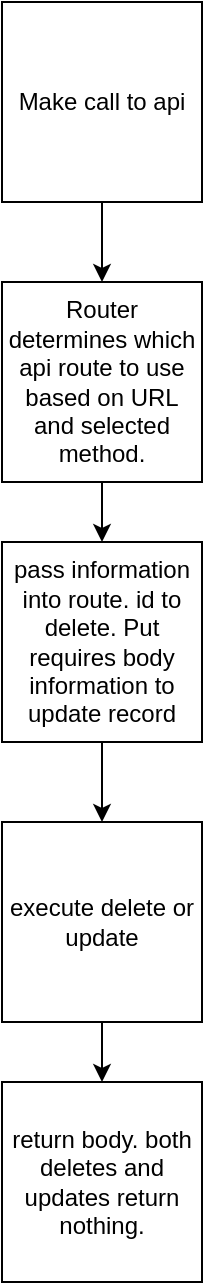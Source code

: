 <mxfile version="17.4.2" type="device"><diagram id="C5RBs43oDa-KdzZeNtuy" name="Page-1"><mxGraphModel dx="590" dy="885" grid="1" gridSize="10" guides="1" tooltips="1" connect="1" arrows="1" fold="1" page="1" pageScale="1" pageWidth="827" pageHeight="1169" math="0" shadow="0"><root><mxCell id="WIyWlLk6GJQsqaUBKTNV-0"/><mxCell id="WIyWlLk6GJQsqaUBKTNV-1" parent="WIyWlLk6GJQsqaUBKTNV-0"/><mxCell id="VNHePIt7wvvI5GTO8fp8-7" style="edgeStyle=orthogonalEdgeStyle;rounded=0;orthogonalLoop=1;jettySize=auto;html=1;exitX=0.5;exitY=1;exitDx=0;exitDy=0;entryX=0.5;entryY=0;entryDx=0;entryDy=0;" parent="WIyWlLk6GJQsqaUBKTNV-1" source="VNHePIt7wvvI5GTO8fp8-1" target="VNHePIt7wvvI5GTO8fp8-5" edge="1"><mxGeometry relative="1" as="geometry"/></mxCell><mxCell id="VNHePIt7wvvI5GTO8fp8-1" value="Make call to api" style="whiteSpace=wrap;html=1;aspect=fixed;" parent="WIyWlLk6GJQsqaUBKTNV-1" vertex="1"><mxGeometry x="160" y="110" width="100" height="100" as="geometry"/></mxCell><mxCell id="VNHePIt7wvvI5GTO8fp8-2" value="return body. both deletes and updates return nothing." style="whiteSpace=wrap;html=1;aspect=fixed;" parent="WIyWlLk6GJQsqaUBKTNV-1" vertex="1"><mxGeometry x="160" y="650" width="100" height="100" as="geometry"/></mxCell><mxCell id="VNHePIt7wvvI5GTO8fp8-10" style="edgeStyle=orthogonalEdgeStyle;rounded=0;orthogonalLoop=1;jettySize=auto;html=1;exitX=0.5;exitY=1;exitDx=0;exitDy=0;entryX=0.5;entryY=0;entryDx=0;entryDy=0;" parent="WIyWlLk6GJQsqaUBKTNV-1" source="VNHePIt7wvvI5GTO8fp8-3" target="VNHePIt7wvvI5GTO8fp8-2" edge="1"><mxGeometry relative="1" as="geometry"/></mxCell><mxCell id="VNHePIt7wvvI5GTO8fp8-3" value="execute delete or update" style="whiteSpace=wrap;html=1;aspect=fixed;" parent="WIyWlLk6GJQsqaUBKTNV-1" vertex="1"><mxGeometry x="160" y="520" width="100" height="100" as="geometry"/></mxCell><mxCell id="VNHePIt7wvvI5GTO8fp8-9" style="edgeStyle=orthogonalEdgeStyle;rounded=0;orthogonalLoop=1;jettySize=auto;html=1;exitX=0.5;exitY=1;exitDx=0;exitDy=0;" parent="WIyWlLk6GJQsqaUBKTNV-1" source="VNHePIt7wvvI5GTO8fp8-4" target="VNHePIt7wvvI5GTO8fp8-3" edge="1"><mxGeometry relative="1" as="geometry"/></mxCell><mxCell id="VNHePIt7wvvI5GTO8fp8-4" value="pass information into route. id to delete. Put requires body information to update record" style="whiteSpace=wrap;html=1;aspect=fixed;" parent="WIyWlLk6GJQsqaUBKTNV-1" vertex="1"><mxGeometry x="160" y="380" width="100" height="100" as="geometry"/></mxCell><mxCell id="VNHePIt7wvvI5GTO8fp8-8" style="edgeStyle=orthogonalEdgeStyle;rounded=0;orthogonalLoop=1;jettySize=auto;html=1;exitX=0.5;exitY=1;exitDx=0;exitDy=0;" parent="WIyWlLk6GJQsqaUBKTNV-1" source="VNHePIt7wvvI5GTO8fp8-5" target="VNHePIt7wvvI5GTO8fp8-4" edge="1"><mxGeometry relative="1" as="geometry"/></mxCell><mxCell id="VNHePIt7wvvI5GTO8fp8-5" value="Router determines which api route to use based on URL and selected method." style="whiteSpace=wrap;html=1;aspect=fixed;" parent="WIyWlLk6GJQsqaUBKTNV-1" vertex="1"><mxGeometry x="160" y="250" width="100" height="100" as="geometry"/></mxCell></root></mxGraphModel></diagram></mxfile>